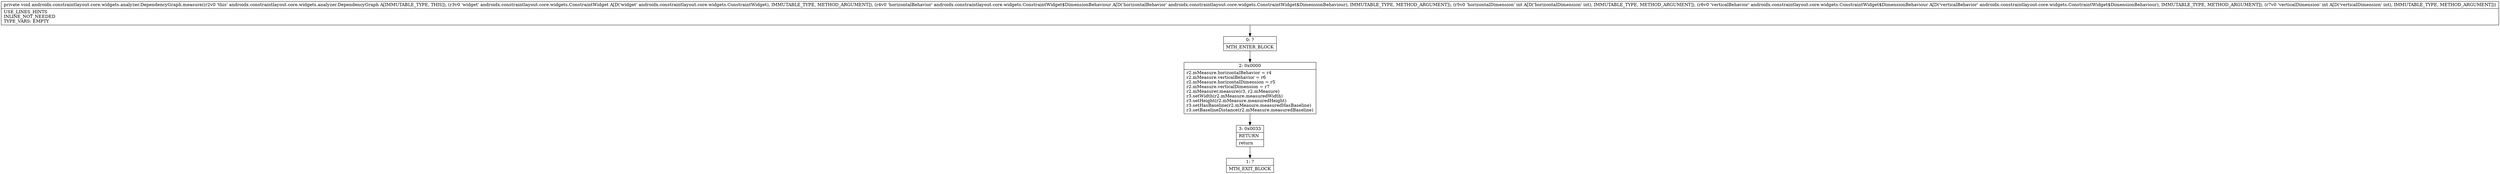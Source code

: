 digraph "CFG forandroidx.constraintlayout.core.widgets.analyzer.DependencyGraph.measure(Landroidx\/constraintlayout\/core\/widgets\/ConstraintWidget;Landroidx\/constraintlayout\/core\/widgets\/ConstraintWidget$DimensionBehaviour;ILandroidx\/constraintlayout\/core\/widgets\/ConstraintWidget$DimensionBehaviour;I)V" {
Node_0 [shape=record,label="{0\:\ ?|MTH_ENTER_BLOCK\l}"];
Node_2 [shape=record,label="{2\:\ 0x0000|r2.mMeasure.horizontalBehavior = r4\lr2.mMeasure.verticalBehavior = r6\lr2.mMeasure.horizontalDimension = r5\lr2.mMeasure.verticalDimension = r7\lr2.mMeasurer.measure(r3, r2.mMeasure)\lr3.setWidth(r2.mMeasure.measuredWidth)\lr3.setHeight(r2.mMeasure.measuredHeight)\lr3.setHasBaseline(r2.mMeasure.measuredHasBaseline)\lr3.setBaselineDistance(r2.mMeasure.measuredBaseline)\l}"];
Node_3 [shape=record,label="{3\:\ 0x0033|RETURN\l|return\l}"];
Node_1 [shape=record,label="{1\:\ ?|MTH_EXIT_BLOCK\l}"];
MethodNode[shape=record,label="{private void androidx.constraintlayout.core.widgets.analyzer.DependencyGraph.measure((r2v0 'this' androidx.constraintlayout.core.widgets.analyzer.DependencyGraph A[IMMUTABLE_TYPE, THIS]), (r3v0 'widget' androidx.constraintlayout.core.widgets.ConstraintWidget A[D('widget' androidx.constraintlayout.core.widgets.ConstraintWidget), IMMUTABLE_TYPE, METHOD_ARGUMENT]), (r4v0 'horizontalBehavior' androidx.constraintlayout.core.widgets.ConstraintWidget$DimensionBehaviour A[D('horizontalBehavior' androidx.constraintlayout.core.widgets.ConstraintWidget$DimensionBehaviour), IMMUTABLE_TYPE, METHOD_ARGUMENT]), (r5v0 'horizontalDimension' int A[D('horizontalDimension' int), IMMUTABLE_TYPE, METHOD_ARGUMENT]), (r6v0 'verticalBehavior' androidx.constraintlayout.core.widgets.ConstraintWidget$DimensionBehaviour A[D('verticalBehavior' androidx.constraintlayout.core.widgets.ConstraintWidget$DimensionBehaviour), IMMUTABLE_TYPE, METHOD_ARGUMENT]), (r7v0 'verticalDimension' int A[D('verticalDimension' int), IMMUTABLE_TYPE, METHOD_ARGUMENT]))  | USE_LINES_HINTS\lINLINE_NOT_NEEDED\lTYPE_VARS: EMPTY\l}"];
MethodNode -> Node_0;Node_0 -> Node_2;
Node_2 -> Node_3;
Node_3 -> Node_1;
}

